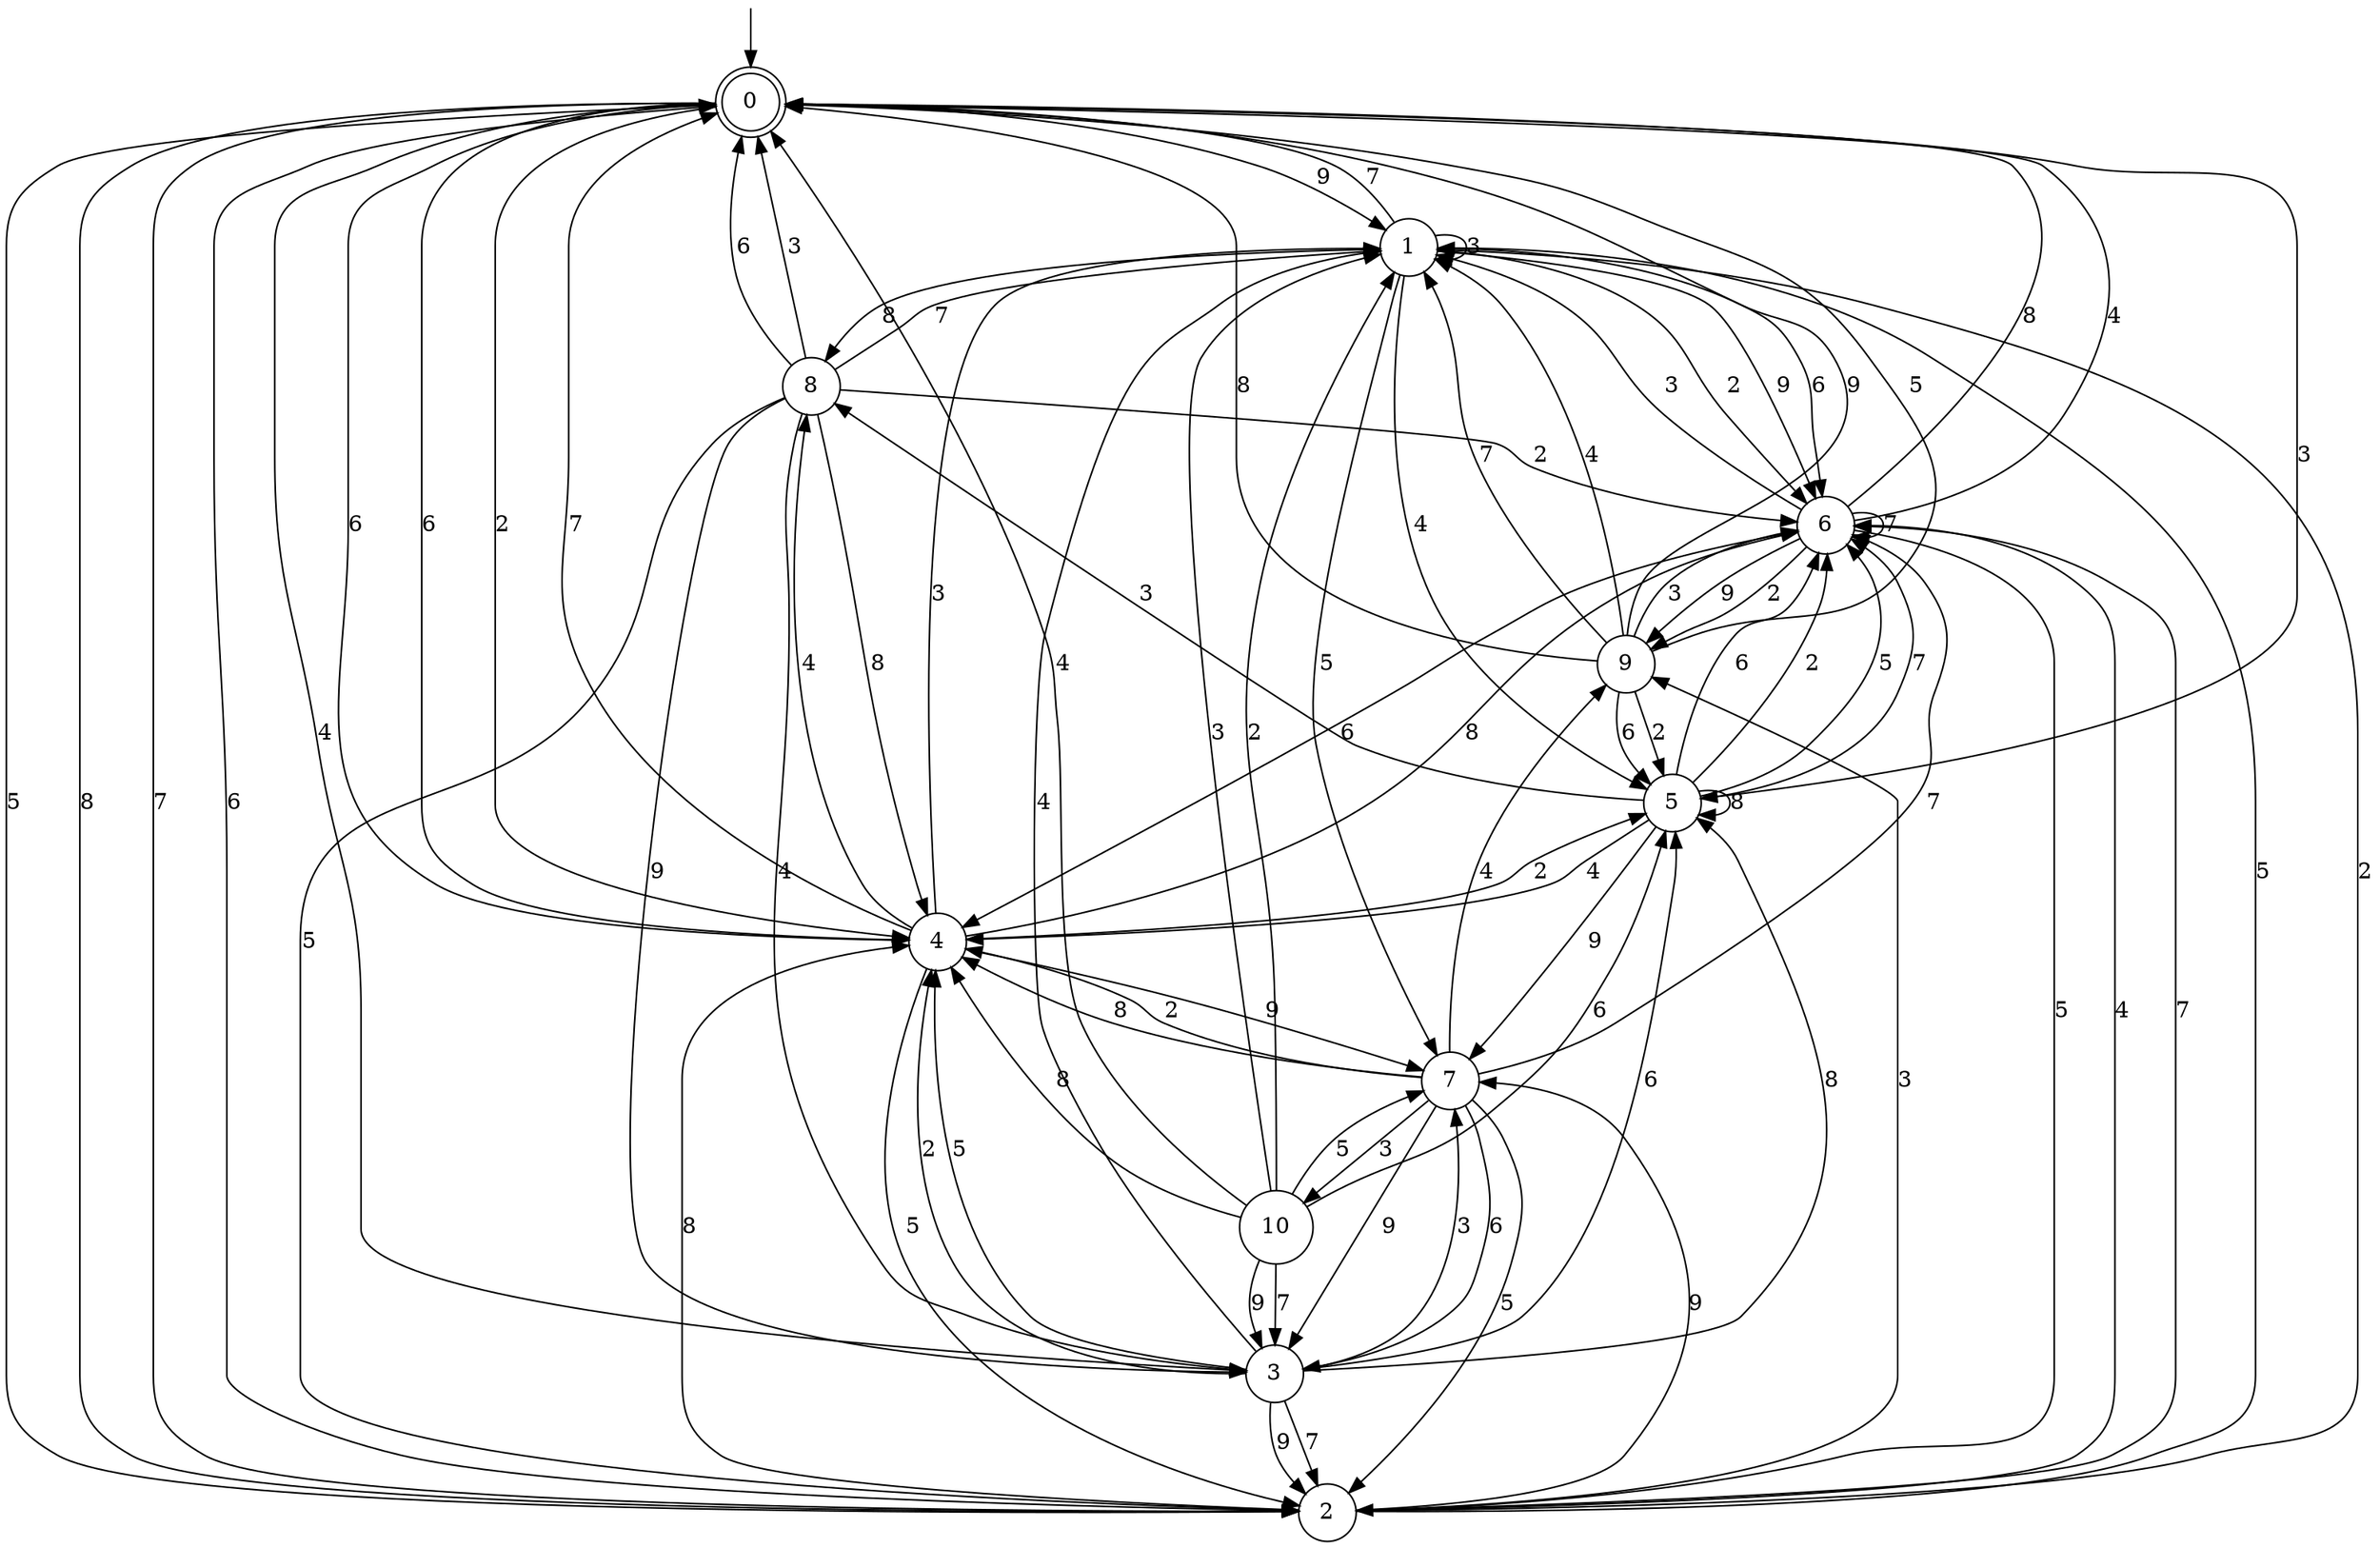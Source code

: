 digraph g {

	s0 [shape="doublecircle" label="0"];
	s1 [shape="circle" label="1"];
	s2 [shape="circle" label="2"];
	s3 [shape="circle" label="3"];
	s4 [shape="circle" label="4"];
	s5 [shape="circle" label="5"];
	s6 [shape="circle" label="6"];
	s7 [shape="circle" label="7"];
	s8 [shape="circle" label="8"];
	s9 [shape="circle" label="9"];
	s10 [shape="circle" label="10"];
	s0 -> s1 [label="9"];
	s0 -> s2 [label="5"];
	s0 -> s2 [label="8"];
	s0 -> s3 [label="4"];
	s0 -> s2 [label="7"];
	s0 -> s4 [label="6"];
	s0 -> s4 [label="2"];
	s0 -> s5 [label="3"];
	s1 -> s6 [label="9"];
	s1 -> s7 [label="5"];
	s1 -> s8 [label="8"];
	s1 -> s5 [label="4"];
	s1 -> s0 [label="7"];
	s1 -> s6 [label="6"];
	s1 -> s6 [label="2"];
	s1 -> s1 [label="3"];
	s2 -> s7 [label="9"];
	s2 -> s1 [label="5"];
	s2 -> s4 [label="8"];
	s2 -> s6 [label="4"];
	s2 -> s6 [label="7"];
	s2 -> s0 [label="6"];
	s2 -> s1 [label="2"];
	s2 -> s9 [label="3"];
	s3 -> s2 [label="9"];
	s3 -> s4 [label="5"];
	s3 -> s5 [label="8"];
	s3 -> s1 [label="4"];
	s3 -> s2 [label="7"];
	s3 -> s5 [label="6"];
	s3 -> s4 [label="2"];
	s3 -> s7 [label="3"];
	s4 -> s7 [label="9"];
	s4 -> s2 [label="5"];
	s4 -> s6 [label="8"];
	s4 -> s8 [label="4"];
	s4 -> s0 [label="7"];
	s4 -> s0 [label="6"];
	s4 -> s5 [label="2"];
	s4 -> s1 [label="3"];
	s5 -> s7 [label="9"];
	s5 -> s6 [label="5"];
	s5 -> s5 [label="8"];
	s5 -> s4 [label="4"];
	s5 -> s6 [label="7"];
	s5 -> s6 [label="6"];
	s5 -> s6 [label="2"];
	s5 -> s8 [label="3"];
	s6 -> s9 [label="9"];
	s6 -> s2 [label="5"];
	s6 -> s0 [label="8"];
	s6 -> s0 [label="4"];
	s6 -> s6 [label="7"];
	s6 -> s4 [label="6"];
	s6 -> s9 [label="2"];
	s6 -> s1 [label="3"];
	s7 -> s3 [label="9"];
	s7 -> s2 [label="5"];
	s7 -> s4 [label="8"];
	s7 -> s9 [label="4"];
	s7 -> s6 [label="7"];
	s7 -> s3 [label="6"];
	s7 -> s4 [label="2"];
	s7 -> s10 [label="3"];
	s8 -> s3 [label="9"];
	s8 -> s2 [label="5"];
	s8 -> s4 [label="8"];
	s8 -> s3 [label="4"];
	s8 -> s1 [label="7"];
	s8 -> s0 [label="6"];
	s8 -> s6 [label="2"];
	s8 -> s0 [label="3"];
	s9 -> s0 [label="9"];
	s9 -> s0 [label="5"];
	s9 -> s0 [label="8"];
	s9 -> s1 [label="4"];
	s9 -> s1 [label="7"];
	s9 -> s5 [label="6"];
	s9 -> s5 [label="2"];
	s9 -> s6 [label="3"];
	s10 -> s3 [label="9"];
	s10 -> s7 [label="5"];
	s10 -> s4 [label="8"];
	s10 -> s0 [label="4"];
	s10 -> s3 [label="7"];
	s10 -> s5 [label="6"];
	s10 -> s1 [label="2"];
	s10 -> s1 [label="3"];

__start0 [label="" shape="none" width="0" height="0"];
__start0 -> s0;

}

